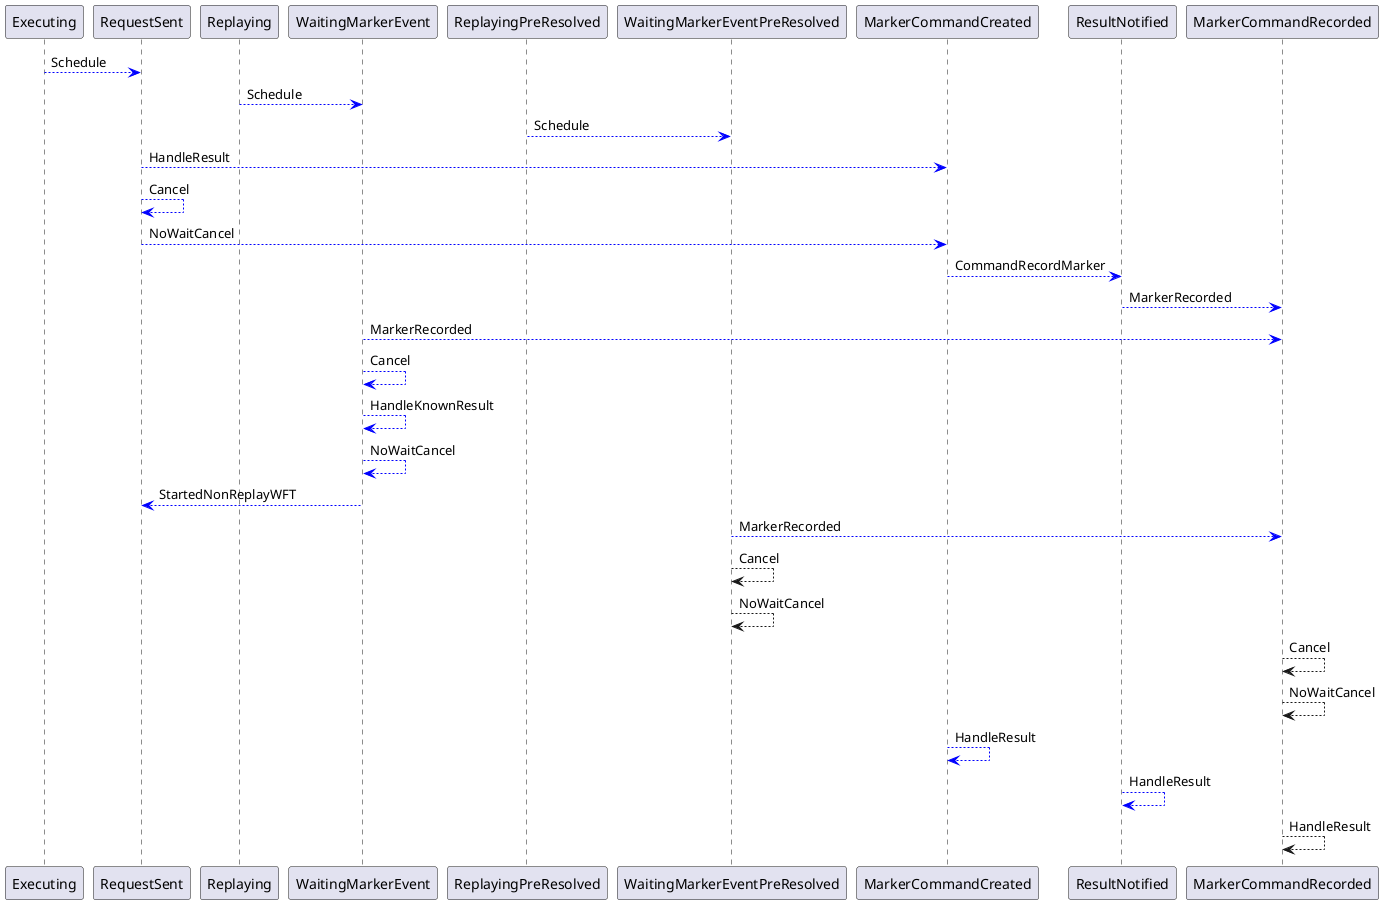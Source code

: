 @startuml
Executing -[#blue]-> RequestSent: Schedule
Replaying -[#blue]-> WaitingMarkerEvent: Schedule
ReplayingPreResolved -[#blue]-> WaitingMarkerEventPreResolved: Schedule
RequestSent -[#blue]-> MarkerCommandCreated: HandleResult
RequestSent -[#blue]-> RequestSent: Cancel
RequestSent -[#blue]-> MarkerCommandCreated: NoWaitCancel
MarkerCommandCreated -[#blue]-> ResultNotified: CommandRecordMarker
ResultNotified -[#blue]-> MarkerCommandRecorded: MarkerRecorded
WaitingMarkerEvent -[#blue]-> MarkerCommandRecorded: MarkerRecorded
WaitingMarkerEvent -[#blue]-> WaitingMarkerEvent: Cancel
WaitingMarkerEvent -[#blue]-> WaitingMarkerEvent: HandleKnownResult
WaitingMarkerEvent -[#blue]-> WaitingMarkerEvent: NoWaitCancel
WaitingMarkerEvent -[#blue]-> RequestSent: StartedNonReplayWFT
WaitingMarkerEventPreResolved -[#blue]-> MarkerCommandRecorded: MarkerRecorded
WaitingMarkerEventPreResolved --> WaitingMarkerEventPreResolved: Cancel
WaitingMarkerEventPreResolved --> WaitingMarkerEventPreResolved: NoWaitCancel
MarkerCommandRecorded --> MarkerCommandRecorded: Cancel
MarkerCommandRecorded --> MarkerCommandRecorded: NoWaitCancel
MarkerCommandCreated -[#blue]-> MarkerCommandCreated: HandleResult
ResultNotified -[#blue]-> ResultNotified: HandleResult
MarkerCommandRecorded --> MarkerCommandRecorded: HandleResult
@enduml